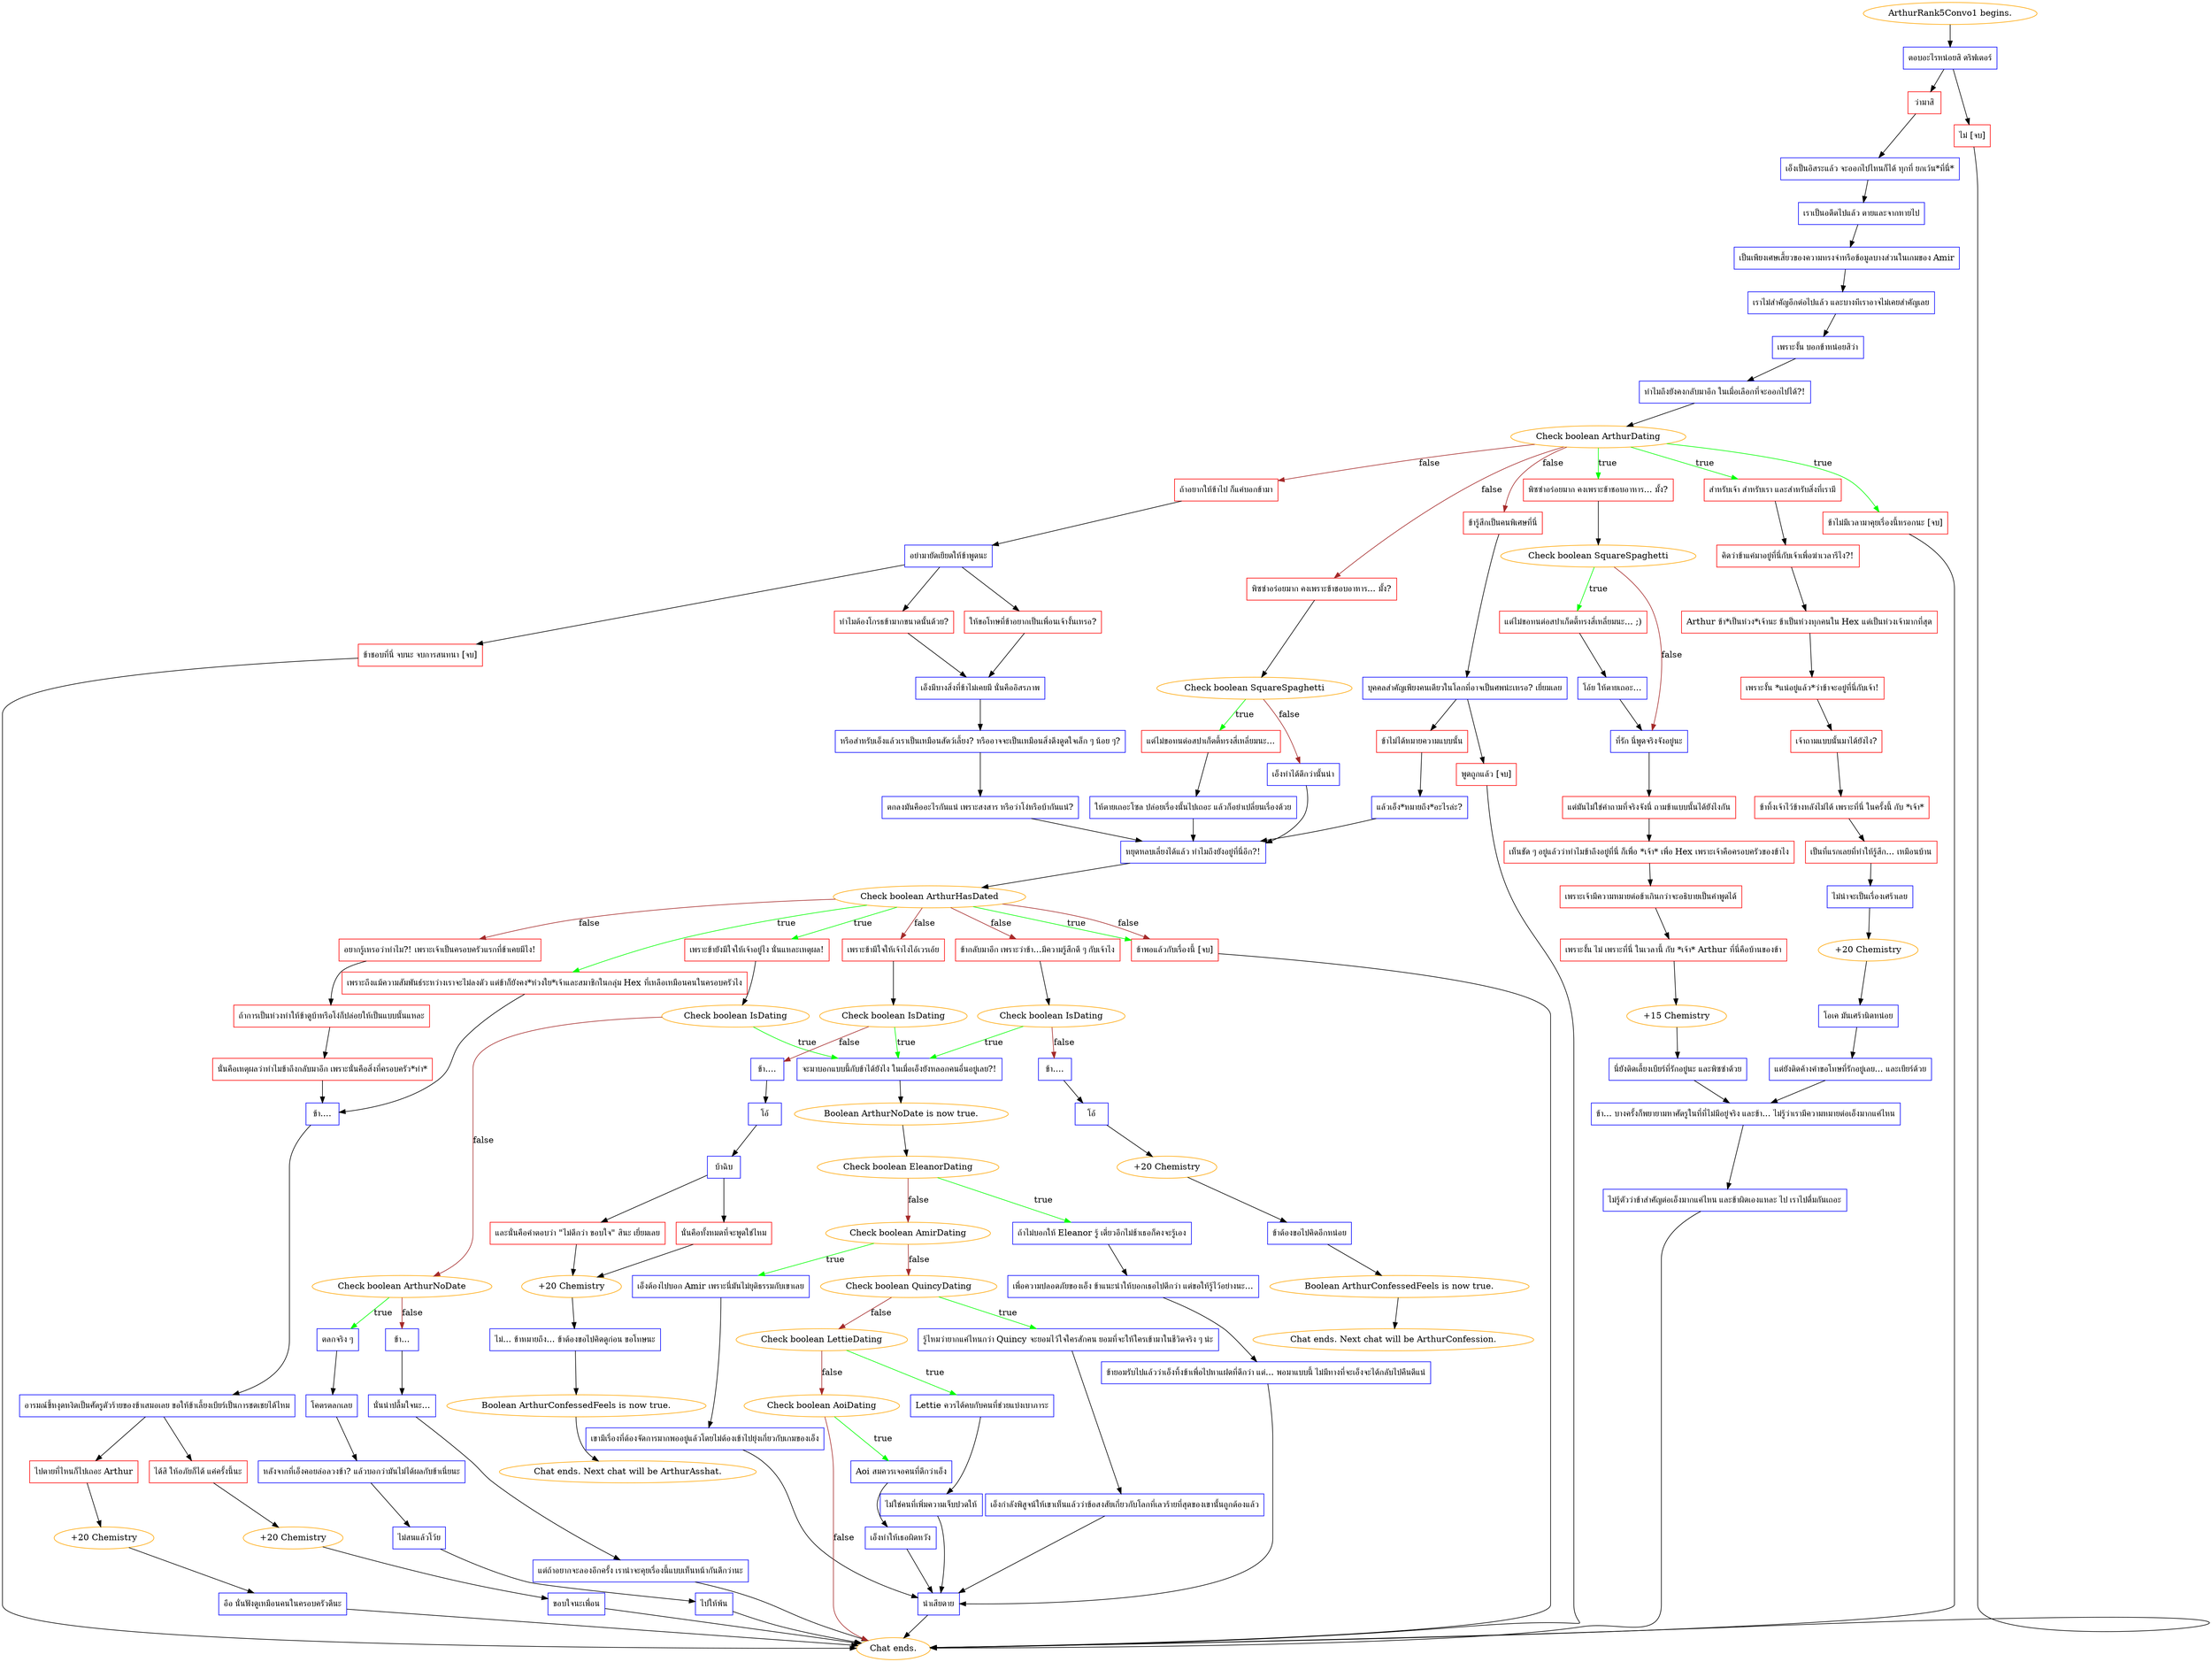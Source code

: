 digraph {
	"ArthurRank5Convo1 begins." [color=orange];
		"ArthurRank5Convo1 begins." -> j3494744102;
	j3494744102 [label="ตอบอะไรหน่อยสิ ดริฟเตอร์",shape=box,color=blue];
		j3494744102 -> j2350426733;
		j3494744102 -> j1369534137;
	j2350426733 [label="ว่ามาสิ",shape=box,color=red];
		j2350426733 -> j656353634;
	j1369534137 [label="ไม่ [จบ]",shape=box,color=red];
		j1369534137 -> "Chat ends.";
	j656353634 [label="เอ็งเป็นอิสระแล้ว จะออกไปไหนก็ได้ ทุกที่ ยกเว้น*ที่นี่*",shape=box,color=blue];
		j656353634 -> j1518498529;
	"Chat ends." [color=orange];
	j1518498529 [label="เราเป็นอดีตไปแล้ว ตายและจากหายไป",shape=box,color=blue];
		j1518498529 -> j3703127875;
	j3703127875 [label="เป็นเพียงเศษเสี้ยวของความทรงจำหรือข้อมูลบางส่วนในเกมของ Amir",shape=box,color=blue];
		j3703127875 -> j741616716;
	j741616716 [label="เราไม่สำคัญอีกต่อไปแล้ว และบางทีเราอาจไม่เคยสำคัญเลย",shape=box,color=blue];
		j741616716 -> j1864764488;
	j1864764488 [label="เพราะงั้น บอกข้าหน่อยสิว่า",shape=box,color=blue];
		j1864764488 -> j2763839561;
	j2763839561 [label="ทำไมถึงยังคงกลับมาอีก ในเมื่อเลือกที่จะออกไปได้?!",shape=box,color=blue];
		j2763839561 -> j171613394;
	j171613394 [label="Check boolean ArthurDating",color=orange];
		j171613394 -> j1063305507 [label=true,color=green];
		j171613394 -> j2656560853 [label=true,color=green];
		j171613394 -> j864378316 [label=true,color=green];
		j171613394 -> j3774295132 [label=false,color=brown];
		j171613394 -> j893140310 [label=false,color=brown];
		j171613394 -> j691805773 [label=false,color=brown];
	j1063305507 [label="พิซซ่าอร่อยมาก คงเพราะข้าชอบอาหาร... มั้ง?",shape=box,color=red];
		j1063305507 -> j2678399235;
	j2656560853 [label="สำหรับเจ้า สำหรับเรา และสำหรับสิ่งที่เรามี",shape=box,color=red];
		j2656560853 -> j3646620817;
	j864378316 [label="ข้าไม่มีเวลามาคุยเรื่องนี้หรอกนะ [จบ]",shape=box,color=red];
		j864378316 -> "Chat ends.";
	j3774295132 [label="ข้ารู้สึกเป็นคนพิเศษที่นี่",shape=box,color=red];
		j3774295132 -> j2571180563;
	j893140310 [label="พิซซ่าอร่อยมาก คงเพราะข้าชอบอาหาร... มั้ง?",shape=box,color=red];
		j893140310 -> j2637784598;
	j691805773 [label="ถ้าอยากให้ข้าไป ก็แค่บอกข้ามา",shape=box,color=red];
		j691805773 -> j1232228038;
	j2678399235 [label="Check boolean SquareSpaghetti",color=orange];
		j2678399235 -> j3685387105 [label=true,color=green];
		j2678399235 -> j2864897665 [label=false,color=brown];
	j3646620817 [label="คิดว่าข้าแค่มาอยู่ที่นี่กับเจ้าเพื่อฆ่าเวลารึไง?!",shape=box,color=red];
		j3646620817 -> j3643310322;
	j2571180563 [label="บุคคลสำคัญเพียงคนเดียวในโลกที่อาจเป็นศพน่ะเหรอ? เยี่ยมเลย",shape=box,color=blue];
		j2571180563 -> j92386905;
		j2571180563 -> j1065828836;
	j2637784598 [label="Check boolean SquareSpaghetti",color=orange];
		j2637784598 -> j2947071765 [label=true,color=green];
		j2637784598 -> j960012557 [label=false,color=brown];
	j1232228038 [label="อย่ามายัดเยียดให้ข้าพูดนะ",shape=box,color=blue];
		j1232228038 -> j439540570;
		j1232228038 -> j4023078913;
		j1232228038 -> j1077449232;
	j3685387105 [label="แต่ไม่ขอทนต่อสปาเก็ตตี้ทรงสี่เหลี่ยมนะ... ;)",shape=box,color=red];
		j3685387105 -> j4068133770;
	j2864897665 [label="ที่รัก นี่พูดจริงจังอยู่นะ",shape=box,color=blue];
		j2864897665 -> j1549191395;
	j3643310322 [label="Arthur ข้า*เป็นห่วง*เจ้านะ ข้าเป็นห่วงทุกคนใน Hex แต่เป็นห่วงเจ้ามากที่สุด",shape=box,color=red];
		j3643310322 -> j145358770;
	j92386905 [label="ข้าไม่ได้หมายความแบบนั้น",shape=box,color=red];
		j92386905 -> j3797819656;
	j1065828836 [label="พูดถูกแล้ว [จบ]",shape=box,color=red];
		j1065828836 -> "Chat ends.";
	j2947071765 [label="แต่ไม่ขอทนต่อสปาเก็ตตี้ทรงสี่เหลี่ยมนะ...",shape=box,color=red];
		j2947071765 -> j2513087661;
	j960012557 [label="เอ็งทำได้ดีกว่านั้นน่า",shape=box,color=blue];
		j960012557 -> j1495742496;
	j439540570 [label="ข้าชอบที่นี่ จบนะ จบการสนทนา [จบ]",shape=box,color=red];
		j439540570 -> "Chat ends.";
	j4023078913 [label="ทำไมต้องโกรธข้ามากขนาดนั้นด้วย?",shape=box,color=red];
		j4023078913 -> j2020480215;
	j1077449232 [label="ให้ขอโทษที่ข้าอยากเป็นเพื่อนเจ้างั้นเหรอ?",shape=box,color=red];
		j1077449232 -> j2020480215;
	j4068133770 [label="โอ้ย ให้ตายเถอะ...",shape=box,color=blue];
		j4068133770 -> j2864897665;
	j1549191395 [label="แต่มันไม่ใช่คำถามที่จริงจังนี่ ถามข้าแบบนั้นได้ยังไงกัน",shape=box,color=red];
		j1549191395 -> j3750922352;
	j145358770 [label="เพราะงั้น *แน่อยู่แล้ว*ว่าข้าจะอยู่ที่นี่กับเจ้า!",shape=box,color=red];
		j145358770 -> j2652483270;
	j3797819656 [label="แล้วเอ็ง*หมายถึง*อะไรล่ะ?",shape=box,color=blue];
		j3797819656 -> j1495742496;
	j2513087661 [label="ให้ตายเถอะโซล ปล่อยเรื่องนั้นไปเถอะ แล้วก็อย่าเปลี่ยนเรื่องด้วย",shape=box,color=blue];
		j2513087661 -> j1495742496;
	j1495742496 [label="หยุดหลบเลี่ยงได้แล้ว ทำไมถึงยังอยู่ที่นี่อีก?!",shape=box,color=blue];
		j1495742496 -> j3958076909;
	j2020480215 [label="เอ็งมีบางสิ่งที่ข้าไม่เคยมี นั่นคืออิสรภาพ",shape=box,color=blue];
		j2020480215 -> j288161127;
	j3750922352 [label="เห็นชัด ๆ อยู่แล้วว่าทำไมข้าถึงอยู่ที่นี่ ก็เพื่อ *เจ้า* เพื่อ Hex เพราะเจ้าคือครอบครัวของข้าไง",shape=box,color=red];
		j3750922352 -> j1350339817;
	j2652483270 [label="เจ้าถามแบบนั้นมาได้ยังไง?",shape=box,color=red];
		j2652483270 -> j3665375722;
	j3958076909 [label="Check boolean ArthurHasDated",color=orange];
		j3958076909 -> j1665082694 [label=true,color=green];
		j3958076909 -> j525516699 [label=true,color=green];
		j3958076909 -> j799530868 [label=true,color=green];
		j3958076909 -> j4166191754 [label=false,color=brown];
		j3958076909 -> j3529887939 [label=false,color=brown];
		j3958076909 -> j3572316275 [label=false,color=brown];
		j3958076909 -> j1665082694 [label=false,color=brown];
	j288161127 [label="หรือสำหรับเอ็งแล้วเราเป็นเหมือนสัตว์เลี้ยง? หรืออาจจะเป็นเหมือนสิ่งดึงดูดใจเล็ก ๆ น้อย ๆ?",shape=box,color=blue];
		j288161127 -> j2892109405;
	j1350339817 [label="เพราะเจ้ามีความหมายต่อข้าเกินกว่าจะอธิบายเป็นคำพูดได้",shape=box,color=red];
		j1350339817 -> j833041346;
	j3665375722 [label="ข้าทิ้งเจ้าไว้ข้างหลังไม่ได้ เพราะที่นี่ ในครั้งนี้ กับ *เจ้า*",shape=box,color=red];
		j3665375722 -> j595431027;
	j1665082694 [label="ข้าพอแล้วกับเรื่องนี้ [จบ]",shape=box,color=red];
		j1665082694 -> "Chat ends.";
	j525516699 [label="เพราะถึงแม้ความสัมพันธ์ระหว่างเราจะไม่ลงตัว แต่ข้าก็ยังคง*ห่วงใย*เจ้าและสมาชิกในกลุ่ม Hex ที่เหลือเหมือนคนในครอบครัวไง",shape=box,color=red];
		j525516699 -> j3364957058;
	j799530868 [label="เพราะข้ายังมีใจให้เจ้าอยู่ไง นั่นแหละเหตุผล!",shape=box,color=red];
		j799530868 -> j3975446414;
	j4166191754 [label="เพราะข้ามีใจให้เจ้าไงไอ้เวรเอ้ย",shape=box,color=red];
		j4166191754 -> j3037390070;
	j3529887939 [label="ข้ากลับมาอีก เพราะว่าข้า...มีความรู้สึกดี ๆ กับเจ้าไง",shape=box,color=red];
		j3529887939 -> j2267515184;
	j3572316275 [label="อยากรู้เหรอว่าทำไม?! เพราะเจ้าเป็นครอบครัวแรกที่ข้าเคยมีไง!",shape=box,color=red];
		j3572316275 -> j346677149;
	j2892109405 [label="ตกลงมันคืออะไรกันแน่ เพราะสงสาร หรือว่าโง่หรือบ้ากันแน่?",shape=box,color=blue];
		j2892109405 -> j1495742496;
	j833041346 [label="เพราะงั้น ไม่ เพราะที่นี่ ในเวลานี้ กับ *เจ้า* Arthur ที่นี่คือบ้านของข้า",shape=box,color=red];
		j833041346 -> j3154183513;
	j595431027 [label="เป็นที่แรกเลยที่ทำให้รู้สึก... เหมือนบ้าน",shape=box,color=red];
		j595431027 -> j4142851462;
	j3364957058 [label="ข้า....",shape=box,color=blue];
		j3364957058 -> j2068270404;
	j3975446414 [label="Check boolean IsDating",color=orange];
		j3975446414 -> j4215959882 [label=true,color=green];
		j3975446414 -> j1152128881 [label=false,color=brown];
	j3037390070 [label="Check boolean IsDating",color=orange];
		j3037390070 -> j4215959882 [label=true,color=green];
		j3037390070 -> j2957108162 [label=false,color=brown];
	j2267515184 [label="Check boolean IsDating",color=orange];
		j2267515184 -> j4215959882 [label=true,color=green];
		j2267515184 -> j3666439608 [label=false,color=brown];
	j346677149 [label="ถ้าการเป็นห่วงทำให้ข้าดูบ้าหรือโง่ก็ปล่อยให้เป็นแบบนั้นแหละ",shape=box,color=red];
		j346677149 -> j3722802707;
	j3154183513 [label="+15 Chemistry",color=orange];
		j3154183513 -> j3049852179;
	j4142851462 [label="ไม่น่าจะเป็นเรื่องเศร้าเลย",shape=box,color=blue];
		j4142851462 -> j1154104701;
	j2068270404 [label="อารมณ์ขี้หงุดหงิดเป็นศัตรูตัวร้ายของข้าเสมอเลย ขอให้ข้าเลี้ยงเบียร์เป็นการชดเชยได้ไหม",shape=box,color=blue];
		j2068270404 -> j795223563;
		j2068270404 -> j1569784277;
	j4215959882 [label="จะมาบอกแบบนี้กับข้าได้ยังไง ในเมื่อเอ็งยังหลอกคนอื่นอยู่เลย?!",shape=box,color=blue];
		j4215959882 -> j1854672327;
	j1152128881 [label="Check boolean ArthurNoDate",color=orange];
		j1152128881 -> j104198110 [label=true,color=green];
		j1152128881 -> j1931843961 [label=false,color=brown];
	j2957108162 [label="ข้า....",shape=box,color=blue];
		j2957108162 -> j3241451784;
	j3666439608 [label="ข้า....",shape=box,color=blue];
		j3666439608 -> j1865379453;
	j3722802707 [label="นั่นคือเหตุผลว่าทำไมข้าถึงกลับมาอีก เพราะนั่นคือสิ่งที่ครอบครัว*ทำ*",shape=box,color=red];
		j3722802707 -> j3364957058;
	j3049852179 [label="นี่ยังติดเลี้ยงเบียร์ที่รักอยู่นะ และพิซซ่าด้วย",shape=box,color=blue];
		j3049852179 -> j1884040029;
	j1154104701 [label="+20 Chemistry",color=orange];
		j1154104701 -> j2287220883;
	j795223563 [label="ไปตายที่ไหนก็ไปเถอะ Arthur",shape=box,color=red];
		j795223563 -> j3427705617;
	j1569784277 [label="ได้สิ ให้อภัยก็ได้ แค่ครั้งนี้นะ",shape=box,color=red];
		j1569784277 -> j1256463099;
	j1854672327 [label="Boolean ArthurNoDate is now true.",color=orange];
		j1854672327 -> j3950968979;
	j104198110 [label="ตลกจริง ๆ",shape=box,color=blue];
		j104198110 -> j3123615836;
	j1931843961 [label="ข้า...",shape=box,color=blue];
		j1931843961 -> j663400534;
	j3241451784 [label="โอ้",shape=box,color=blue];
		j3241451784 -> j3902584040;
	j1865379453 [label="โอ้",shape=box,color=blue];
		j1865379453 -> j3549009599;
	j1884040029 [label="ข้า... บางครั้งก็พยายามหาศัตรูในที่ที่ไม่มีอยู่จริง และข้า... ไม่รู้ว่าเรามีความหมายต่อเอ็งมากแค่ไหน",shape=box,color=blue];
		j1884040029 -> j659363971;
	j2287220883 [label="โอเค มันเศร้านิดหน่อย",shape=box,color=blue];
		j2287220883 -> j2767381902;
	j3427705617 [label="+20 Chemistry",color=orange];
		j3427705617 -> j3816114834;
	j1256463099 [label="+20 Chemistry",color=orange];
		j1256463099 -> j1594946789;
	j3950968979 [label="Check boolean EleanorDating",color=orange];
		j3950968979 -> j1968056085 [label=true,color=green];
		j3950968979 -> j143777444 [label=false,color=brown];
	j3123615836 [label="โคตรตลกเลย",shape=box,color=blue];
		j3123615836 -> j3499349104;
	j663400534 [label="นั่นน่าปลื้มใจนะ...",shape=box,color=blue];
		j663400534 -> j2713645681;
	j3902584040 [label="บ้าฉิบ",shape=box,color=blue];
		j3902584040 -> j742845472;
		j3902584040 -> j685208586;
	j3549009599 [label="+20 Chemistry",color=orange];
		j3549009599 -> j2972953413;
	j659363971 [label="ไม่รู้ตัวว่าข้าสำคัญต่อเอ็งมากแค่ไหน และข้าผิดเองแหละ ไป เราไปดื่มกันเถอะ",shape=box,color=blue];
		j659363971 -> "Chat ends.";
	j2767381902 [label="แต่ยังติดค้างคำขอโทษที่รักอยู่เลย... และเบียร์ด้วย",shape=box,color=blue];
		j2767381902 -> j1884040029;
	j3816114834 [label="อือ นั่นฟังดูเหมือนคนในครอบครัวดีนะ",shape=box,color=blue];
		j3816114834 -> "Chat ends.";
	j1594946789 [label="ขอบใจนะเพื่อน",shape=box,color=blue];
		j1594946789 -> "Chat ends.";
	j1968056085 [label="ถ้าไม่บอกให้ Eleanor รู้ เดี๋ยวอีกไม่ช้าเธอก็คงจะรู้เอง",shape=box,color=blue];
		j1968056085 -> j1222302021;
	j143777444 [label="Check boolean AmirDating",color=orange];
		j143777444 -> j1257940006 [label=true,color=green];
		j143777444 -> j3817716774 [label=false,color=brown];
	j3499349104 [label="หลังจากที่เอ็งคอยล่อลวงข้า? แล้วบอกว่ามันไม่ได้ผลกับข้าเนี่ยนะ",shape=box,color=blue];
		j3499349104 -> j3869829025;
	j2713645681 [label="แต่ถ้าอยากจะลองอีกครั้ง เราน่าจะคุยเรื่องนี้แบบเห็นหน้ากันดีกว่านะ",shape=box,color=blue];
		j2713645681 -> "Chat ends.";
	j742845472 [label="และนั่นคือคำตอบว่า \"ไม่ดีกว่า ขอบใจ\" สินะ เยี่ยมเลย",shape=box,color=red];
		j742845472 -> j2097369287;
	j685208586 [label="นั่นคือทั้งหมดที่จะพูดใช่ไหม",shape=box,color=red];
		j685208586 -> j2097369287;
	j2972953413 [label="ข้าต้องขอไปคิดอีกหน่อย",shape=box,color=blue];
		j2972953413 -> j2694765404;
	j1222302021 [label="เพื่อความปลอดภัยของเอ็ง ข้าแนะนำให้บอกเธอไปดีกว่า แต่ขอให้รู้ไว้อย่างนะ...",shape=box,color=blue];
		j1222302021 -> j3961762951;
	j1257940006 [label="เอ็งต้องไปบอก Amir เพราะนี่มันไม่ยุติธรรมกับเขาเลย",shape=box,color=blue];
		j1257940006 -> j3130075382;
	j3817716774 [label="Check boolean QuincyDating",color=orange];
		j3817716774 -> j682716338 [label=true,color=green];
		j3817716774 -> j2575432444 [label=false,color=brown];
	j3869829025 [label="ไม่สนแล้วโว้ย",shape=box,color=blue];
		j3869829025 -> j4212621289;
	j2097369287 [label="+20 Chemistry",color=orange];
		j2097369287 -> j2402210099;
	j2694765404 [label="Boolean ArthurConfessedFeels is now true.",color=orange];
		j2694765404 -> "Chat ends. Next chat will be ArthurConfession.";
	j3961762951 [label="ข้ายอมรับไปแล้วว่าเอ็งทิ้งข้าเพื่อไปหาแฝดที่ดีกว่า แต่... พอมาแบบนี้ ไม่มีทางที่จะเอ็งจะได้กลับไปคืนดีแน่",shape=box,color=blue];
		j3961762951 -> j3341078978;
	j3130075382 [label="เขามีเรื่องที่ต้องจัดการมากพออยู่แล้วโดยไม่ต้องเข้าไปยุ่งเกี่ยวกับเกมของเอ็ง",shape=box,color=blue];
		j3130075382 -> j3341078978;
	j682716338 [label="รู้ไหมว่ายากแค่ไหนกว่า Quincy จะยอมไว้ใจใครสักคน ยอมที่จะให้ใครเข้ามาในชีวิตจริง ๆ น่ะ",shape=box,color=blue];
		j682716338 -> j2226251039;
	j2575432444 [label="Check boolean LettieDating",color=orange];
		j2575432444 -> j3585578073 [label=true,color=green];
		j2575432444 -> j2097045387 [label=false,color=brown];
	j4212621289 [label="ไปให้พ้น",shape=box,color=blue];
		j4212621289 -> "Chat ends.";
	j2402210099 [label="ไม่... ข้าหมายถึง... ข้าต้องขอไปคิดดูก่อน ขอโทษนะ",shape=box,color=blue];
		j2402210099 -> j516892496;
	"Chat ends. Next chat will be ArthurConfession." [color=orange];
	j3341078978 [label="น่าเสียดาย",shape=box,color=blue];
		j3341078978 -> "Chat ends.";
	j2226251039 [label="เอ็งกำลังพิสูจน์ให้เขาเห็นแล้วว่าข้อสงสัยเกี่ยวกับโลกที่เลวร้ายที่สุดของเขานั้นถูกต้องแล้ว",shape=box,color=blue];
		j2226251039 -> j3341078978;
	j3585578073 [label="Lettie ควรได้คบกับคนที่ช่วยแบ่งเบาภาระ",shape=box,color=blue];
		j3585578073 -> j1938552254;
	j2097045387 [label="Check boolean AoiDating",color=orange];
		j2097045387 -> j3483041644 [label=true,color=green];
		j2097045387 -> "Chat ends." [label=false,color=brown];
	j516892496 [label="Boolean ArthurConfessedFeels is now true.",color=orange];
		j516892496 -> "Chat ends. Next chat will be ArthurAsshat.";
	j1938552254 [label="ไม่ใช่คนที่เพิ่มความเจ็บปวดให้",shape=box,color=blue];
		j1938552254 -> j3341078978;
	j3483041644 [label="Aoi สมควรเจอคนที่ดีกว่าเอ็ง",shape=box,color=blue];
		j3483041644 -> j2566644576;
	"Chat ends. Next chat will be ArthurAsshat." [color=orange];
	j2566644576 [label="เอ็งทำให้เธอผิดหวัง",shape=box,color=blue];
		j2566644576 -> j3341078978;
}